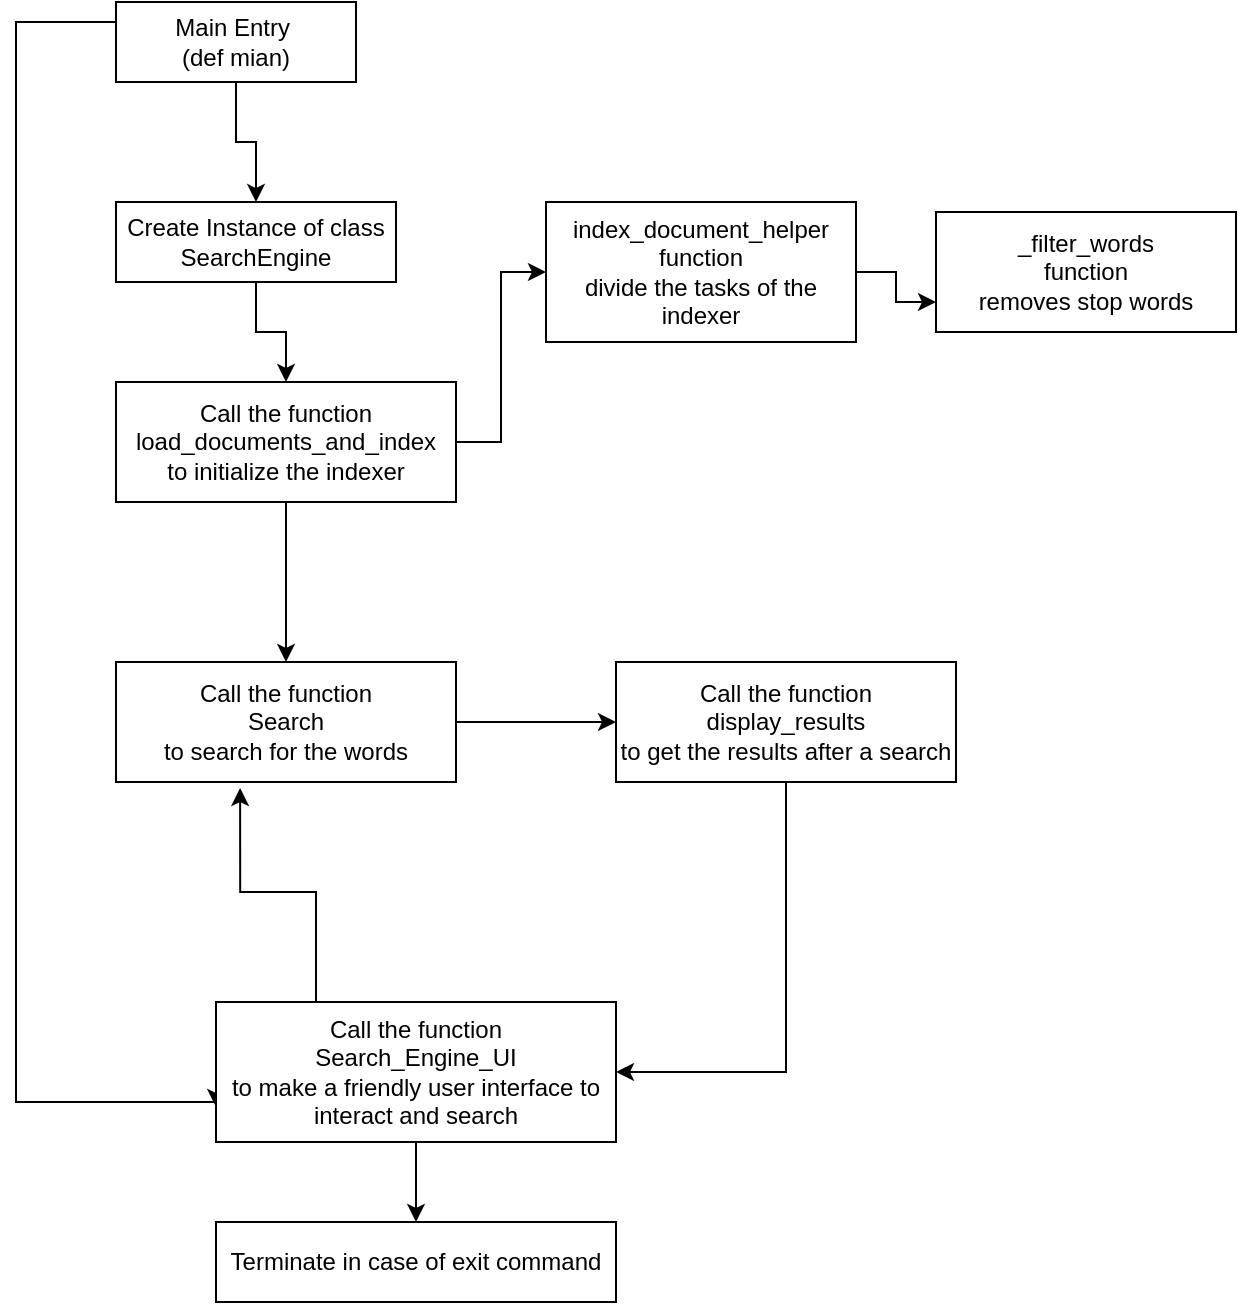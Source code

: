 <mxfile version="24.8.4">
  <diagram name="Page-1" id="BKZNAQyCBrKtvu_nm3KF">
    <mxGraphModel dx="1257" dy="657" grid="1" gridSize="10" guides="1" tooltips="1" connect="1" arrows="1" fold="1" page="1" pageScale="1" pageWidth="827" pageHeight="1169" math="0" shadow="0">
      <root>
        <mxCell id="0" />
        <mxCell id="1" parent="0" />
        <mxCell id="nXpOQ6-opSY90dS5oYdl-5" value="" style="edgeStyle=orthogonalEdgeStyle;rounded=0;orthogonalLoop=1;jettySize=auto;html=1;" edge="1" parent="1" source="nXpOQ6-opSY90dS5oYdl-1" target="nXpOQ6-opSY90dS5oYdl-4">
          <mxGeometry relative="1" as="geometry" />
        </mxCell>
        <mxCell id="nXpOQ6-opSY90dS5oYdl-20" style="edgeStyle=orthogonalEdgeStyle;rounded=0;orthogonalLoop=1;jettySize=auto;html=1;exitX=0;exitY=0.25;exitDx=0;exitDy=0;entryX=0;entryY=0.75;entryDx=0;entryDy=0;" edge="1" parent="1" source="nXpOQ6-opSY90dS5oYdl-1" target="nXpOQ6-opSY90dS5oYdl-19">
          <mxGeometry relative="1" as="geometry">
            <Array as="points">
              <mxPoint x="120" y="100" />
              <mxPoint x="120" y="640" />
              <mxPoint x="220" y="640" />
            </Array>
          </mxGeometry>
        </mxCell>
        <mxCell id="nXpOQ6-opSY90dS5oYdl-1" value="Main Entry&amp;nbsp;&lt;br&gt;(def mian)" style="rounded=0;whiteSpace=wrap;html=1;" vertex="1" parent="1">
          <mxGeometry x="170" y="90" width="120" height="40" as="geometry" />
        </mxCell>
        <mxCell id="nXpOQ6-opSY90dS5oYdl-7" value="" style="edgeStyle=orthogonalEdgeStyle;rounded=0;orthogonalLoop=1;jettySize=auto;html=1;" edge="1" parent="1" source="nXpOQ6-opSY90dS5oYdl-4" target="nXpOQ6-opSY90dS5oYdl-6">
          <mxGeometry relative="1" as="geometry" />
        </mxCell>
        <mxCell id="nXpOQ6-opSY90dS5oYdl-4" value="Create Instance of class SearchEngine" style="rounded=0;whiteSpace=wrap;html=1;" vertex="1" parent="1">
          <mxGeometry x="170" y="190" width="140" height="40" as="geometry" />
        </mxCell>
        <mxCell id="nXpOQ6-opSY90dS5oYdl-12" style="edgeStyle=orthogonalEdgeStyle;rounded=0;orthogonalLoop=1;jettySize=auto;html=1;entryX=0;entryY=0.5;entryDx=0;entryDy=0;" edge="1" parent="1" source="nXpOQ6-opSY90dS5oYdl-6" target="nXpOQ6-opSY90dS5oYdl-9">
          <mxGeometry relative="1" as="geometry" />
        </mxCell>
        <mxCell id="nXpOQ6-opSY90dS5oYdl-15" value="" style="edgeStyle=orthogonalEdgeStyle;rounded=0;orthogonalLoop=1;jettySize=auto;html=1;" edge="1" parent="1" source="nXpOQ6-opSY90dS5oYdl-6" target="nXpOQ6-opSY90dS5oYdl-14">
          <mxGeometry relative="1" as="geometry" />
        </mxCell>
        <mxCell id="nXpOQ6-opSY90dS5oYdl-6" value="Call the function&lt;br&gt;load_documents_and_index&lt;div&gt;to initialize the indexer&lt;/div&gt;" style="rounded=0;whiteSpace=wrap;html=1;" vertex="1" parent="1">
          <mxGeometry x="170" y="280" width="170" height="60" as="geometry" />
        </mxCell>
        <mxCell id="nXpOQ6-opSY90dS5oYdl-13" style="edgeStyle=orthogonalEdgeStyle;rounded=0;orthogonalLoop=1;jettySize=auto;html=1;exitX=1;exitY=0.5;exitDx=0;exitDy=0;entryX=0;entryY=0.75;entryDx=0;entryDy=0;" edge="1" parent="1" source="nXpOQ6-opSY90dS5oYdl-9" target="nXpOQ6-opSY90dS5oYdl-11">
          <mxGeometry relative="1" as="geometry" />
        </mxCell>
        <mxCell id="nXpOQ6-opSY90dS5oYdl-9" value="index_document_helper&lt;br&gt;function&lt;br&gt;divide the tasks of the indexer" style="rounded=0;whiteSpace=wrap;html=1;" vertex="1" parent="1">
          <mxGeometry x="385" y="190" width="155" height="70" as="geometry" />
        </mxCell>
        <mxCell id="nXpOQ6-opSY90dS5oYdl-11" value="_filter_words&lt;br&gt;function&lt;br&gt;removes stop words" style="rounded=0;whiteSpace=wrap;html=1;" vertex="1" parent="1">
          <mxGeometry x="580" y="195" width="150" height="60" as="geometry" />
        </mxCell>
        <mxCell id="nXpOQ6-opSY90dS5oYdl-17" value="" style="edgeStyle=orthogonalEdgeStyle;rounded=0;orthogonalLoop=1;jettySize=auto;html=1;" edge="1" parent="1" source="nXpOQ6-opSY90dS5oYdl-14" target="nXpOQ6-opSY90dS5oYdl-16">
          <mxGeometry relative="1" as="geometry" />
        </mxCell>
        <mxCell id="nXpOQ6-opSY90dS5oYdl-14" value="Call the function&lt;br&gt;Search&lt;br&gt;&lt;div&gt;to search for the words&lt;/div&gt;" style="rounded=0;whiteSpace=wrap;html=1;" vertex="1" parent="1">
          <mxGeometry x="170" y="420" width="170" height="60" as="geometry" />
        </mxCell>
        <mxCell id="nXpOQ6-opSY90dS5oYdl-22" style="edgeStyle=orthogonalEdgeStyle;rounded=0;orthogonalLoop=1;jettySize=auto;html=1;entryX=1;entryY=0.5;entryDx=0;entryDy=0;" edge="1" parent="1" source="nXpOQ6-opSY90dS5oYdl-16" target="nXpOQ6-opSY90dS5oYdl-19">
          <mxGeometry relative="1" as="geometry" />
        </mxCell>
        <mxCell id="nXpOQ6-opSY90dS5oYdl-16" value="Call the function&lt;br&gt;display_results&lt;br&gt;&lt;div&gt;to get the results after a search&lt;/div&gt;" style="rounded=0;whiteSpace=wrap;html=1;" vertex="1" parent="1">
          <mxGeometry x="420" y="420" width="170" height="60" as="geometry" />
        </mxCell>
        <mxCell id="nXpOQ6-opSY90dS5oYdl-24" value="" style="edgeStyle=orthogonalEdgeStyle;rounded=0;orthogonalLoop=1;jettySize=auto;html=1;" edge="1" parent="1" source="nXpOQ6-opSY90dS5oYdl-19" target="nXpOQ6-opSY90dS5oYdl-23">
          <mxGeometry relative="1" as="geometry" />
        </mxCell>
        <mxCell id="nXpOQ6-opSY90dS5oYdl-19" value="Call the function&lt;br&gt;Search_Engine_UI&lt;br&gt;&lt;div&gt;to make a friendly user interface to interact and search&lt;/div&gt;" style="rounded=0;whiteSpace=wrap;html=1;" vertex="1" parent="1">
          <mxGeometry x="220" y="590" width="200" height="70" as="geometry" />
        </mxCell>
        <mxCell id="nXpOQ6-opSY90dS5oYdl-21" style="edgeStyle=orthogonalEdgeStyle;rounded=0;orthogonalLoop=1;jettySize=auto;html=1;exitX=0.25;exitY=0;exitDx=0;exitDy=0;entryX=0.365;entryY=1.05;entryDx=0;entryDy=0;entryPerimeter=0;" edge="1" parent="1" source="nXpOQ6-opSY90dS5oYdl-19" target="nXpOQ6-opSY90dS5oYdl-14">
          <mxGeometry relative="1" as="geometry" />
        </mxCell>
        <mxCell id="nXpOQ6-opSY90dS5oYdl-23" value="Terminate in case of exit command" style="rounded=0;whiteSpace=wrap;html=1;" vertex="1" parent="1">
          <mxGeometry x="220" y="700" width="200" height="40" as="geometry" />
        </mxCell>
      </root>
    </mxGraphModel>
  </diagram>
</mxfile>
